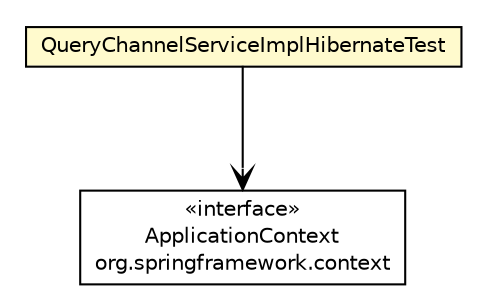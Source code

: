 #!/usr/local/bin/dot
#
# Class diagram 
# Generated by UMLGraph version R5_6_6-8-g8d7759 (http://www.umlgraph.org/)
#

digraph G {
	edge [fontname="Helvetica",fontsize=10,labelfontname="Helvetica",labelfontsize=10];
	node [fontname="Helvetica",fontsize=10,shape=plaintext];
	nodesep=0.25;
	ranksep=0.5;
	// org.dayatang.querychannel.impl.QueryChannelServiceImplHibernateTest
	c39 [label=<<table title="org.dayatang.querychannel.impl.QueryChannelServiceImplHibernateTest" border="0" cellborder="1" cellspacing="0" cellpadding="2" port="p" bgcolor="lemonChiffon" href="./QueryChannelServiceImplHibernateTest.html">
		<tr><td><table border="0" cellspacing="0" cellpadding="1">
<tr><td align="center" balign="center"> QueryChannelServiceImplHibernateTest </td></tr>
		</table></td></tr>
		</table>>, URL="./QueryChannelServiceImplHibernateTest.html", fontname="Helvetica", fontcolor="black", fontsize=10.0];
	// org.dayatang.querychannel.impl.QueryChannelServiceImplHibernateTest NAVASSOC org.springframework.context.ApplicationContext
	c39:p -> c48:p [taillabel="", label=" "headlabel="", fontname="Helvetica", fontcolor="black", fontsize=10.0, color="black", arrowhead=open];
	// org.springframework.context.ApplicationContext
	c48 [label=<<table title="org.springframework.context.ApplicationContext" border="0" cellborder="1" cellspacing="0" cellpadding="2" port="p" href="http://java.sun.com/j2se/1.4.2/docs/api/org/springframework/context/ApplicationContext.html">
		<tr><td><table border="0" cellspacing="0" cellpadding="1">
<tr><td align="center" balign="center"> &#171;interface&#187; </td></tr>
<tr><td align="center" balign="center"> ApplicationContext </td></tr>
<tr><td align="center" balign="center"> org.springframework.context </td></tr>
		</table></td></tr>
		</table>>, URL="http://java.sun.com/j2se/1.4.2/docs/api/org/springframework/context/ApplicationContext.html", fontname="Helvetica", fontcolor="black", fontsize=10.0];
}

